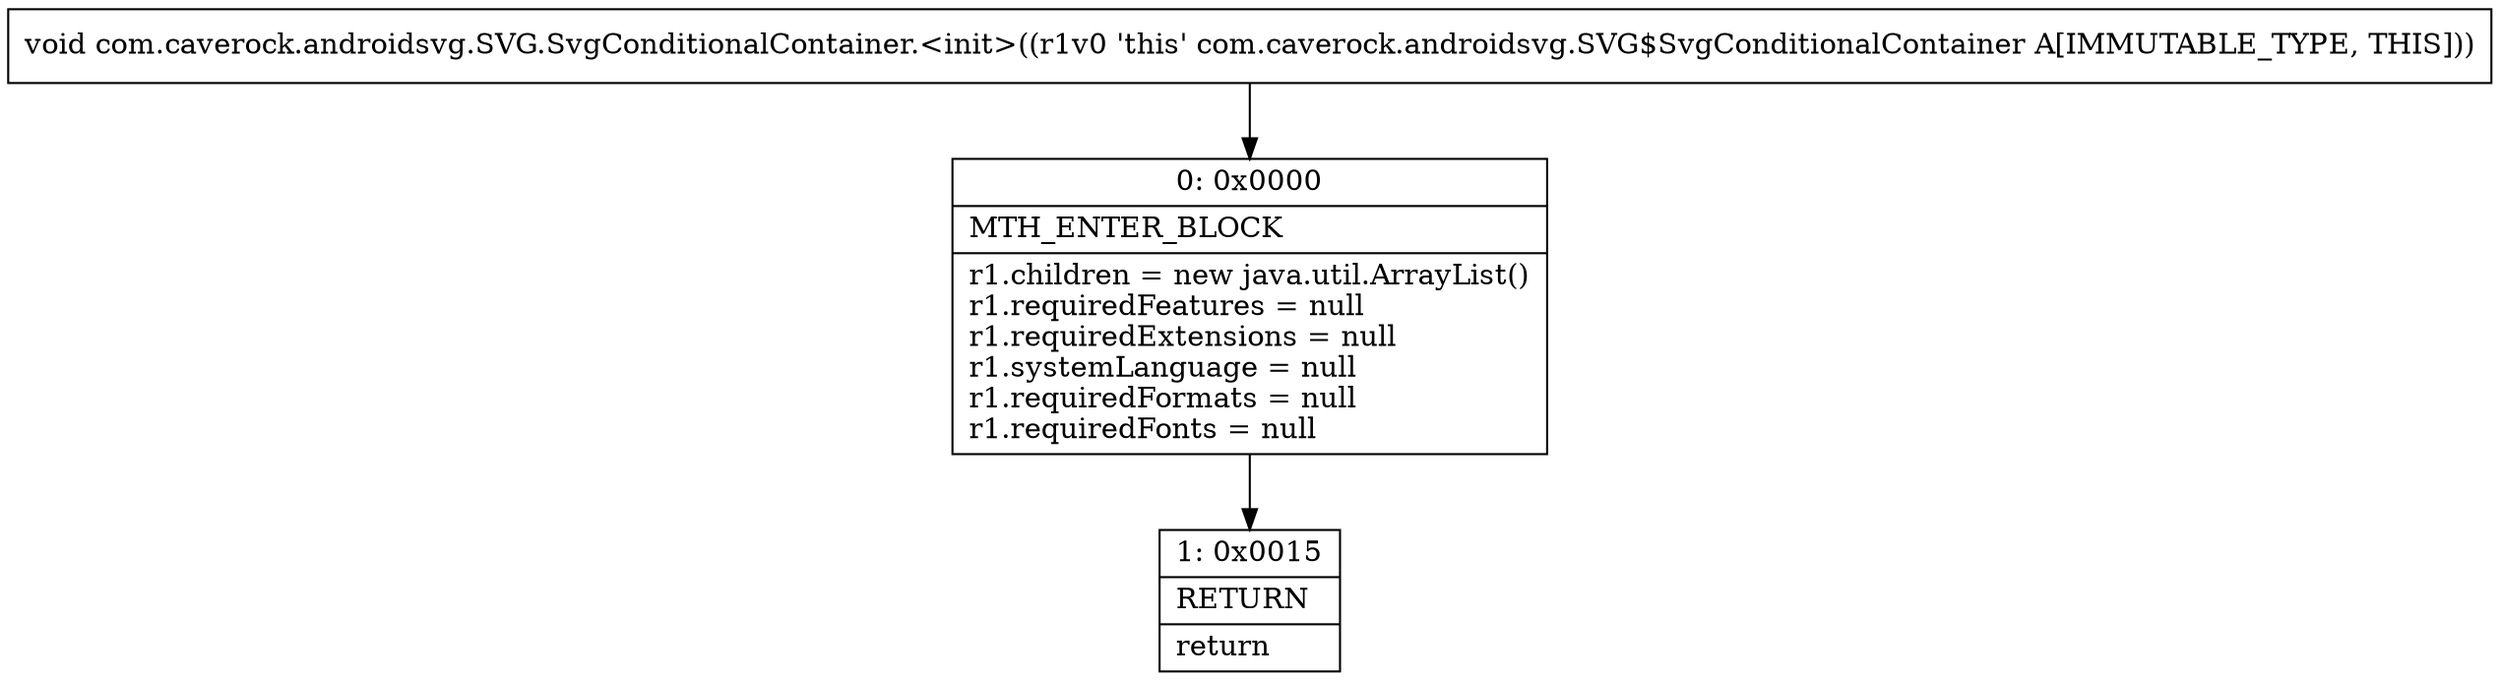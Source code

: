 digraph "CFG forcom.caverock.androidsvg.SVG.SvgConditionalContainer.\<init\>()V" {
Node_0 [shape=record,label="{0\:\ 0x0000|MTH_ENTER_BLOCK\l|r1.children = new java.util.ArrayList()\lr1.requiredFeatures = null\lr1.requiredExtensions = null\lr1.systemLanguage = null\lr1.requiredFormats = null\lr1.requiredFonts = null\l}"];
Node_1 [shape=record,label="{1\:\ 0x0015|RETURN\l|return\l}"];
MethodNode[shape=record,label="{void com.caverock.androidsvg.SVG.SvgConditionalContainer.\<init\>((r1v0 'this' com.caverock.androidsvg.SVG$SvgConditionalContainer A[IMMUTABLE_TYPE, THIS])) }"];
MethodNode -> Node_0;
Node_0 -> Node_1;
}

